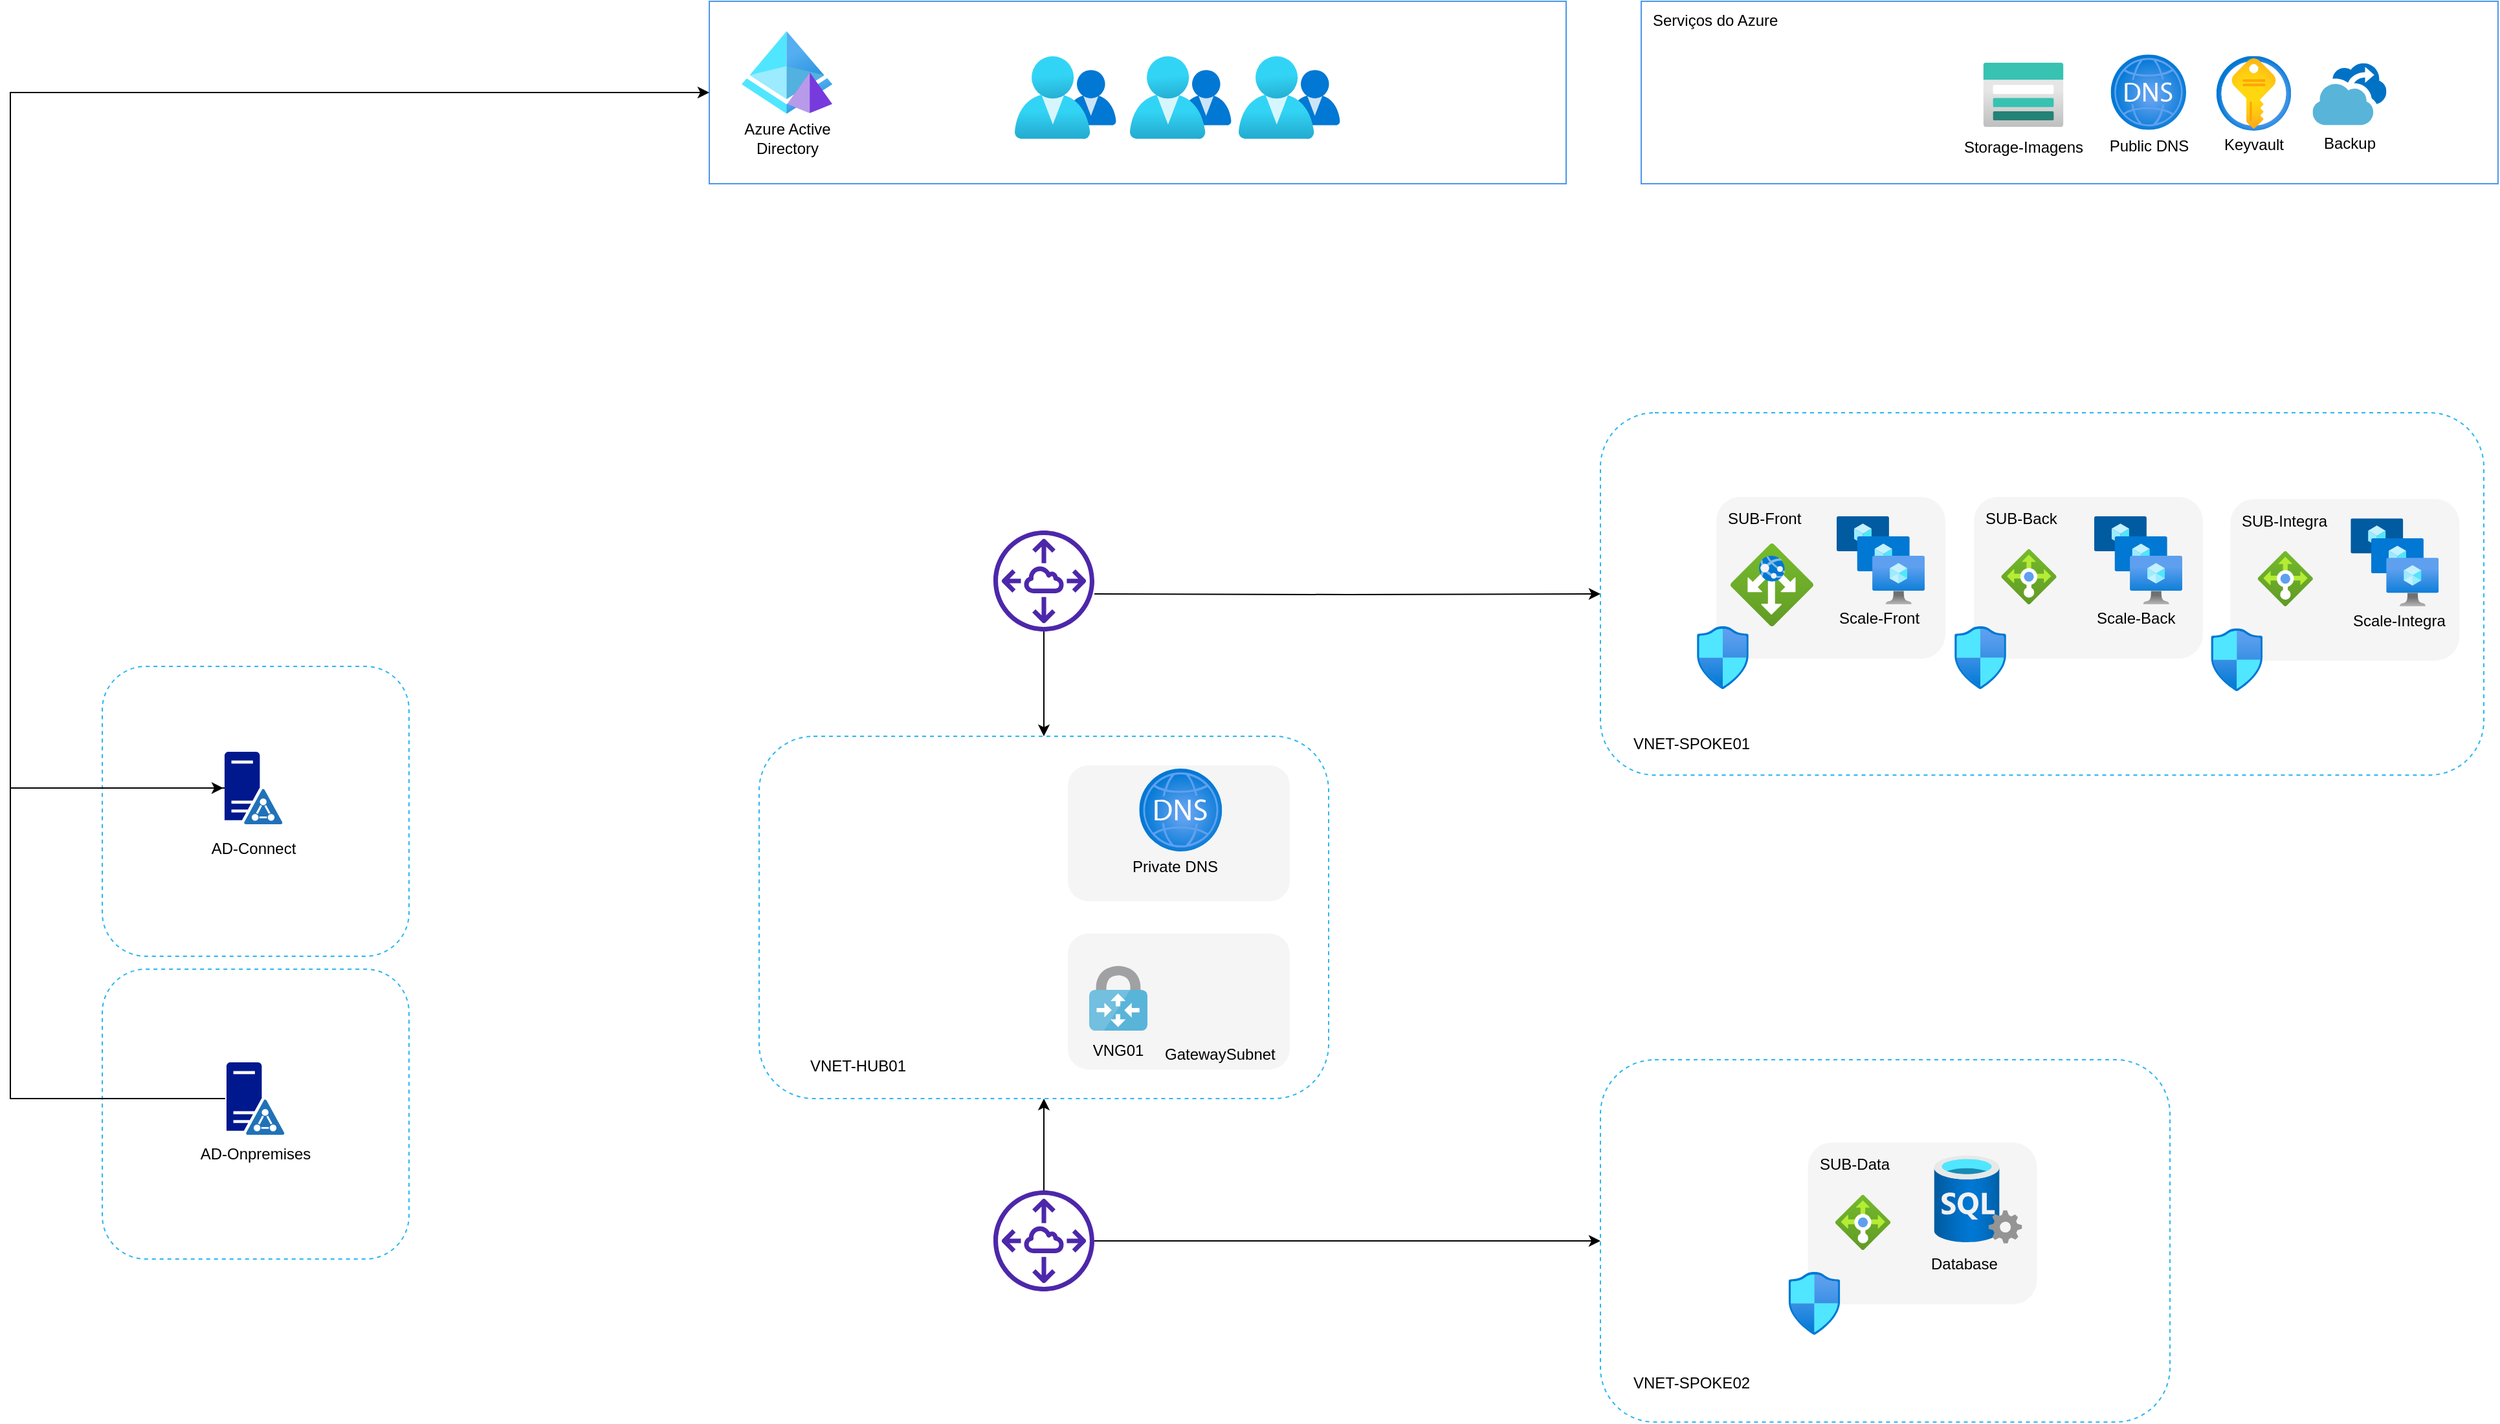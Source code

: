<mxfile version="20.8.10" type="device"><diagram name="Página-1" id="-37fiKzTfTFrvlBXJHoI"><mxGraphModel dx="3886" dy="1115" grid="0" gridSize="10" guides="1" tooltips="1" connect="1" arrows="1" fold="1" page="1" pageScale="1" pageWidth="1654" pageHeight="1169" math="0" shadow="0"><root><mxCell id="0"/><mxCell id="1" parent="0"/><mxCell id="YKMA5u9mrC6U9L60gqhi-4" value="" style="rounded=1;whiteSpace=wrap;html=1;dashed=1;fillColor=none;strokeColor=#29b6f2;" parent="1" vertex="1"><mxGeometry x="721.5" y="350" width="682.5" height="280" as="geometry"/></mxCell><mxCell id="nyhRWvDR_UMMaSh7DpGi-68" value="" style="rounded=0;whiteSpace=wrap;html=1;fillColor=none;fontColor=default;strokeColor=#4a97e9;" parent="1" vertex="1"><mxGeometry x="753" y="32" width="662" height="141" as="geometry"/></mxCell><mxCell id="nyhRWvDR_UMMaSh7DpGi-36" value="" style="group" parent="1" vertex="1" connectable="0"><mxGeometry x="811" y="415" width="177" height="148.57" as="geometry"/></mxCell><mxCell id="nyhRWvDR_UMMaSh7DpGi-37" value="" style="rounded=1;whiteSpace=wrap;html=1;dashed=1;strokeColor=none;fillColor=#f5f5f5;fontColor=#333333;" parent="nyhRWvDR_UMMaSh7DpGi-36" vertex="1"><mxGeometry width="177" height="125" as="geometry"/></mxCell><mxCell id="nyhRWvDR_UMMaSh7DpGi-38" value="" style="aspect=fixed;html=1;points=[];align=center;image;fontSize=12;image=img/lib/azure2/compute/VM_Scale_Sets.svg;strokeColor=#4a97e9;fontColor=default;fillColor=none;" parent="nyhRWvDR_UMMaSh7DpGi-36" vertex="1"><mxGeometry x="93.002" y="15" width="68" height="68" as="geometry"/></mxCell><mxCell id="nyhRWvDR_UMMaSh7DpGi-39" value="" style="aspect=fixed;html=1;points=[];align=center;image;fontSize=12;image=img/lib/azure2/networking/Application_Gateways.svg;strokeColor=#4a97e9;fontColor=default;fillColor=none;" parent="nyhRWvDR_UMMaSh7DpGi-36" vertex="1"><mxGeometry x="11" y="36" width="64" height="64" as="geometry"/></mxCell><mxCell id="nyhRWvDR_UMMaSh7DpGi-48" value="SUB-Front" style="text;html=1;strokeColor=none;fillColor=none;align=left;verticalAlign=middle;whiteSpace=wrap;rounded=0;" parent="nyhRWvDR_UMMaSh7DpGi-36" vertex="1"><mxGeometry x="7" y="6" width="71" height="22" as="geometry"/></mxCell><mxCell id="nyhRWvDR_UMMaSh7DpGi-63" value="Scale-Front" style="text;html=1;strokeColor=none;fillColor=none;align=left;verticalAlign=middle;whiteSpace=wrap;rounded=0;" parent="nyhRWvDR_UMMaSh7DpGi-36" vertex="1"><mxGeometry x="93" y="83" width="71" height="22" as="geometry"/></mxCell><mxCell id="nyhRWvDR_UMMaSh7DpGi-91" value="" style="aspect=fixed;html=1;points=[];align=center;image;fontSize=12;image=img/lib/azure2/networking/Network_Security_Groups.svg;fillColor=#00188d;" parent="nyhRWvDR_UMMaSh7DpGi-36" vertex="1"><mxGeometry x="-15" y="100" width="40" height="48.57" as="geometry"/></mxCell><mxCell id="YKMA5u9mrC6U9L60gqhi-1" value="" style="rounded=1;whiteSpace=wrap;html=1;dashed=1;fillColor=none;strokeColor=#29b6f2;" parent="1" vertex="1"><mxGeometry x="71.5" y="600" width="440" height="280" as="geometry"/></mxCell><mxCell id="nyhRWvDR_UMMaSh7DpGi-9" value="" style="rounded=1;whiteSpace=wrap;html=1;dashed=1;strokeColor=none;fillColor=#f5f5f5;fontColor=#333333;" parent="1" vertex="1"><mxGeometry x="310" y="752.5" width="171.5" height="105" as="geometry"/></mxCell><mxCell id="nyhRWvDR_UMMaSh7DpGi-4" value="" style="rounded=1;whiteSpace=wrap;html=1;dashed=1;fillColor=none;strokeColor=#29b6f2;" parent="1" vertex="1"><mxGeometry x="-436" y="546" width="237" height="224" as="geometry"/></mxCell><mxCell id="YKMA5u9mrC6U9L60gqhi-18" style="edgeStyle=orthogonalEdgeStyle;rounded=0;orthogonalLoop=1;jettySize=auto;html=1;" parent="1" target="YKMA5u9mrC6U9L60gqhi-4" edge="1"><mxGeometry relative="1" as="geometry"><mxPoint x="330.499" y="490" as="sourcePoint"/></mxGeometry></mxCell><mxCell id="YKMA5u9mrC6U9L60gqhi-19" style="edgeStyle=orthogonalEdgeStyle;rounded=0;orthogonalLoop=1;jettySize=auto;html=1;" parent="1" source="YKMA5u9mrC6U9L60gqhi-7" target="YKMA5u9mrC6U9L60gqhi-1" edge="1"><mxGeometry relative="1" as="geometry"/></mxCell><mxCell id="YKMA5u9mrC6U9L60gqhi-7" value="" style="sketch=0;outlineConnect=0;fontColor=#232F3E;gradientColor=none;fillColor=#4D27AA;strokeColor=none;dashed=0;verticalLabelPosition=bottom;verticalAlign=top;align=center;html=1;fontSize=12;fontStyle=0;aspect=fixed;pointerEvents=1;shape=mxgraph.aws4.peering;" parent="1" vertex="1"><mxGeometry x="252.5" y="441" width="78" height="78" as="geometry"/></mxCell><mxCell id="YKMA5u9mrC6U9L60gqhi-20" style="edgeStyle=orthogonalEdgeStyle;rounded=0;orthogonalLoop=1;jettySize=auto;html=1;entryX=0.5;entryY=1;entryDx=0;entryDy=0;" parent="1" source="YKMA5u9mrC6U9L60gqhi-8" target="YKMA5u9mrC6U9L60gqhi-1" edge="1"><mxGeometry relative="1" as="geometry"/></mxCell><mxCell id="YKMA5u9mrC6U9L60gqhi-21" style="edgeStyle=orthogonalEdgeStyle;rounded=0;orthogonalLoop=1;jettySize=auto;html=1;" parent="1" source="YKMA5u9mrC6U9L60gqhi-8" target="YKMA5u9mrC6U9L60gqhi-16" edge="1"><mxGeometry relative="1" as="geometry"/></mxCell><mxCell id="YKMA5u9mrC6U9L60gqhi-8" value="" style="sketch=0;outlineConnect=0;fontColor=#232F3E;gradientColor=none;fillColor=#4D27AA;strokeColor=none;dashed=0;verticalLabelPosition=bottom;verticalAlign=top;align=center;html=1;fontSize=12;fontStyle=0;aspect=fixed;pointerEvents=1;shape=mxgraph.aws4.peering;" parent="1" vertex="1"><mxGeometry x="252.5" y="951" width="78" height="78" as="geometry"/></mxCell><mxCell id="YKMA5u9mrC6U9L60gqhi-15" value="" style="rounded=1;whiteSpace=wrap;html=1;dashed=1;strokeColor=none;fillColor=#f5f5f5;fontColor=#333333;" parent="1" vertex="1"><mxGeometry x="310" y="622.5" width="171.5" height="105" as="geometry"/></mxCell><mxCell id="YKMA5u9mrC6U9L60gqhi-16" value="" style="rounded=1;whiteSpace=wrap;html=1;dashed=1;fillColor=none;strokeColor=#29b6f2;" parent="1" vertex="1"><mxGeometry x="721.5" y="850" width="440" height="280" as="geometry"/></mxCell><mxCell id="YKMA5u9mrC6U9L60gqhi-17" value="" style="rounded=1;whiteSpace=wrap;html=1;dashed=1;fillColor=none;strokeColor=#29b6f2;" parent="1" vertex="1"><mxGeometry x="-436" y="780" width="237" height="224" as="geometry"/></mxCell><mxCell id="YKMA5u9mrC6U9L60gqhi-23" value="GatewaySubnet" style="text;html=1;strokeColor=none;fillColor=none;align=left;verticalAlign=middle;whiteSpace=wrap;rounded=0;" parent="1" vertex="1"><mxGeometry x="383" y="831" width="96.5" height="30" as="geometry"/></mxCell><mxCell id="nyhRWvDR_UMMaSh7DpGi-3" value="" style="group" parent="1" vertex="1" connectable="0"><mxGeometry x="-366" y="852" width="97" height="86" as="geometry"/></mxCell><mxCell id="YKMA5u9mrC6U9L60gqhi-28" value="AD-Onpremises" style="text;html=1;strokeColor=none;fillColor=none;align=center;verticalAlign=middle;whiteSpace=wrap;rounded=0;" parent="nyhRWvDR_UMMaSh7DpGi-3" vertex="1"><mxGeometry y="56" width="97" height="30" as="geometry"/></mxCell><mxCell id="nyhRWvDR_UMMaSh7DpGi-2" value="" style="sketch=0;pointerEvents=1;shadow=0;dashed=0;html=1;strokeColor=none;fillColor=#00188d;labelPosition=center;verticalLabelPosition=bottom;verticalAlign=top;outlineConnect=0;align=center;shape=mxgraph.office.servers.active_directory_federation_services_server_blue;" parent="nyhRWvDR_UMMaSh7DpGi-3" vertex="1"><mxGeometry x="26" width="45" height="56" as="geometry"/></mxCell><mxCell id="nyhRWvDR_UMMaSh7DpGi-5" value="" style="group" parent="1" vertex="1" connectable="0"><mxGeometry x="-354" y="612" width="70" height="90" as="geometry"/></mxCell><mxCell id="YKMA5u9mrC6U9L60gqhi-27" value="AD-Connect" style="text;html=1;strokeColor=none;fillColor=none;align=center;verticalAlign=middle;whiteSpace=wrap;rounded=0;" parent="nyhRWvDR_UMMaSh7DpGi-5" vertex="1"><mxGeometry y="60" width="70" height="30" as="geometry"/></mxCell><mxCell id="nyhRWvDR_UMMaSh7DpGi-1" value="" style="sketch=0;pointerEvents=1;shadow=0;dashed=0;html=1;strokeColor=none;fillColor=#00188d;labelPosition=center;verticalLabelPosition=bottom;verticalAlign=top;outlineConnect=0;align=center;shape=mxgraph.office.servers.active_directory_federation_services_server_blue;" parent="nyhRWvDR_UMMaSh7DpGi-5" vertex="1"><mxGeometry x="12.5" width="45" height="56" as="geometry"/></mxCell><mxCell id="nyhRWvDR_UMMaSh7DpGi-7" value="" style="group" parent="1" vertex="1" connectable="0"><mxGeometry x="319" y="777.5" width="60" height="80" as="geometry"/></mxCell><mxCell id="YKMA5u9mrC6U9L60gqhi-22" value="" style="sketch=0;aspect=fixed;html=1;points=[];align=center;image;fontSize=12;image=img/lib/mscae/VPN_Gateway.svg;dashed=1;strokeColor=#29b6f2;fillColor=none;" parent="nyhRWvDR_UMMaSh7DpGi-7" vertex="1"><mxGeometry x="7.5" width="45" height="50" as="geometry"/></mxCell><mxCell id="YKMA5u9mrC6U9L60gqhi-24" value="VNG01" style="text;html=1;strokeColor=none;fillColor=none;align=center;verticalAlign=middle;whiteSpace=wrap;rounded=0;" parent="nyhRWvDR_UMMaSh7DpGi-7" vertex="1"><mxGeometry y="50" width="60" height="30" as="geometry"/></mxCell><mxCell id="nyhRWvDR_UMMaSh7DpGi-11" value="VNET-HUB01" style="text;html=1;strokeColor=none;fillColor=none;align=left;verticalAlign=middle;whiteSpace=wrap;rounded=0;" parent="1" vertex="1"><mxGeometry x="109" y="840" width="96.5" height="30" as="geometry"/></mxCell><mxCell id="nyhRWvDR_UMMaSh7DpGi-14" value="VNET-SPOKE01" style="text;html=1;strokeColor=none;fillColor=none;align=left;verticalAlign=middle;whiteSpace=wrap;rounded=0;" parent="1" vertex="1"><mxGeometry x="745" y="591" width="96.5" height="30" as="geometry"/></mxCell><mxCell id="nyhRWvDR_UMMaSh7DpGi-15" value="VNET-SPOKE02" style="text;html=1;strokeColor=none;fillColor=none;align=left;verticalAlign=middle;whiteSpace=wrap;rounded=0;" parent="1" vertex="1"><mxGeometry x="745" y="1085" width="96.5" height="30" as="geometry"/></mxCell><mxCell id="nyhRWvDR_UMMaSh7DpGi-19" value="" style="rounded=0;whiteSpace=wrap;html=1;fillColor=none;fontColor=default;strokeColor=#4a97e9;" parent="1" vertex="1"><mxGeometry x="33" y="32" width="662" height="141" as="geometry"/></mxCell><mxCell id="nyhRWvDR_UMMaSh7DpGi-20" style="edgeStyle=orthogonalEdgeStyle;rounded=0;orthogonalLoop=1;jettySize=auto;html=1;entryX=0;entryY=0.5;entryDx=0;entryDy=0;fontColor=default;" parent="1" source="nyhRWvDR_UMMaSh7DpGi-1" target="nyhRWvDR_UMMaSh7DpGi-19" edge="1"><mxGeometry relative="1" as="geometry"><Array as="points"><mxPoint x="-507" y="640"/><mxPoint x="-507" y="103"/></Array></mxGeometry></mxCell><mxCell id="nyhRWvDR_UMMaSh7DpGi-21" style="edgeStyle=orthogonalEdgeStyle;rounded=0;orthogonalLoop=1;jettySize=auto;html=1;fontColor=default;" parent="1" edge="1"><mxGeometry relative="1" as="geometry"><mxPoint x="-341" y="880" as="sourcePoint"/><mxPoint x="-342.5" y="640.0" as="targetPoint"/><Array as="points"><mxPoint x="-507" y="880"/><mxPoint x="-507" y="640"/></Array></mxGeometry></mxCell><mxCell id="nyhRWvDR_UMMaSh7DpGi-24" value="" style="group" parent="1" vertex="1" connectable="0"><mxGeometry x="44.75" y="55" width="96.5" height="97.5" as="geometry"/></mxCell><mxCell id="nyhRWvDR_UMMaSh7DpGi-22" value="" style="aspect=fixed;html=1;points=[];align=center;image;fontSize=12;image=img/lib/azure2/identity/Azure_AD_Domain_Services.svg;strokeColor=#4a97e9;fontColor=default;fillColor=none;" parent="nyhRWvDR_UMMaSh7DpGi-24" vertex="1"><mxGeometry x="13.25" width="70" height="64" as="geometry"/></mxCell><mxCell id="nyhRWvDR_UMMaSh7DpGi-23" value="Azure Active Directory" style="text;html=1;strokeColor=none;fillColor=none;align=center;verticalAlign=middle;whiteSpace=wrap;rounded=0;" parent="nyhRWvDR_UMMaSh7DpGi-24" vertex="1"><mxGeometry y="67.5" width="96.5" height="30" as="geometry"/></mxCell><mxCell id="nyhRWvDR_UMMaSh7DpGi-27" value="" style="aspect=fixed;html=1;points=[];align=center;image;fontSize=12;image=img/lib/azure2/identity/Groups.svg;strokeColor=#4a97e9;fontColor=default;fillColor=none;" parent="1" vertex="1"><mxGeometry x="269" y="74.25" width="78.32" height="64.5" as="geometry"/></mxCell><mxCell id="nyhRWvDR_UMMaSh7DpGi-28" value="" style="aspect=fixed;html=1;points=[];align=center;image;fontSize=12;image=img/lib/azure2/identity/Groups.svg;strokeColor=#4a97e9;fontColor=default;fillColor=none;" parent="1" vertex="1"><mxGeometry x="358" y="74.25" width="78.32" height="64.5" as="geometry"/></mxCell><mxCell id="nyhRWvDR_UMMaSh7DpGi-29" value="" style="aspect=fixed;html=1;points=[];align=center;image;fontSize=12;image=img/lib/azure2/identity/Groups.svg;strokeColor=#4a97e9;fontColor=default;fillColor=none;" parent="1" vertex="1"><mxGeometry x="442" y="74.25" width="78.32" height="64.5" as="geometry"/></mxCell><mxCell id="nyhRWvDR_UMMaSh7DpGi-72" value="Serviços do Azure" style="text;html=1;strokeColor=none;fillColor=none;align=left;verticalAlign=middle;whiteSpace=wrap;rounded=0;" parent="1" vertex="1"><mxGeometry x="760" y="32" width="121" height="30" as="geometry"/></mxCell><mxCell id="nyhRWvDR_UMMaSh7DpGi-75" value="" style="aspect=fixed;html=1;points=[];align=center;image;fontSize=12;image=img/lib/azure2/networking/DNS_Zones.svg;strokeColor=#4a97e9;fontColor=default;fillColor=none;" parent="1" vertex="1"><mxGeometry x="365.16" y="625" width="64" height="64" as="geometry"/></mxCell><mxCell id="nyhRWvDR_UMMaSh7DpGi-76" value="Private DNS" style="text;html=1;strokeColor=none;fillColor=none;align=left;verticalAlign=middle;whiteSpace=wrap;rounded=0;" parent="1" vertex="1"><mxGeometry x="358" y="686" width="96.5" height="30" as="geometry"/></mxCell><mxCell id="nyhRWvDR_UMMaSh7DpGi-124" value="" style="group" parent="1" vertex="1" connectable="0"><mxGeometry x="995.0" y="415.0" width="192" height="148.57" as="geometry"/></mxCell><mxCell id="nyhRWvDR_UMMaSh7DpGi-111" value="" style="rounded=1;whiteSpace=wrap;html=1;dashed=1;strokeColor=none;fillColor=#f5f5f5;fontColor=#333333;" parent="nyhRWvDR_UMMaSh7DpGi-124" vertex="1"><mxGeometry x="15" width="177" height="125" as="geometry"/></mxCell><mxCell id="nyhRWvDR_UMMaSh7DpGi-112" value="" style="aspect=fixed;html=1;points=[];align=center;image;fontSize=12;image=img/lib/azure2/compute/VM_Scale_Sets.svg;strokeColor=#4a97e9;fontColor=default;fillColor=none;" parent="nyhRWvDR_UMMaSh7DpGi-124" vertex="1"><mxGeometry x="108.002" y="15" width="68" height="68" as="geometry"/></mxCell><mxCell id="nyhRWvDR_UMMaSh7DpGi-114" value="SUB-Back" style="text;html=1;strokeColor=none;fillColor=none;align=left;verticalAlign=middle;whiteSpace=wrap;rounded=0;" parent="nyhRWvDR_UMMaSh7DpGi-124" vertex="1"><mxGeometry x="22" y="6" width="71" height="22" as="geometry"/></mxCell><mxCell id="nyhRWvDR_UMMaSh7DpGi-115" value="Scale-Back" style="text;html=1;strokeColor=none;fillColor=none;align=left;verticalAlign=middle;whiteSpace=wrap;rounded=0;" parent="nyhRWvDR_UMMaSh7DpGi-124" vertex="1"><mxGeometry x="108" y="83" width="71" height="22" as="geometry"/></mxCell><mxCell id="nyhRWvDR_UMMaSh7DpGi-116" value="" style="aspect=fixed;html=1;points=[];align=center;image;fontSize=12;image=img/lib/azure2/networking/Network_Security_Groups.svg;fillColor=#00188d;" parent="nyhRWvDR_UMMaSh7DpGi-124" vertex="1"><mxGeometry y="100" width="40" height="48.57" as="geometry"/></mxCell><mxCell id="nyhRWvDR_UMMaSh7DpGi-117" value="" style="aspect=fixed;html=1;points=[];align=center;image;fontSize=12;image=img/lib/azure2/networking/Load_Balancers.svg;strokeColor=#4a97e9;fontColor=default;fillColor=none;" parent="nyhRWvDR_UMMaSh7DpGi-124" vertex="1"><mxGeometry x="36.2" y="40.407" width="42.596" height="42.596" as="geometry"/></mxCell><mxCell id="nyhRWvDR_UMMaSh7DpGi-125" value="" style="group" parent="1" vertex="1" connectable="0"><mxGeometry x="1193.13" y="416.57" width="192" height="148.57" as="geometry"/></mxCell><mxCell id="nyhRWvDR_UMMaSh7DpGi-118" value="" style="rounded=1;whiteSpace=wrap;html=1;dashed=1;strokeColor=none;fillColor=#f5f5f5;fontColor=#333333;" parent="nyhRWvDR_UMMaSh7DpGi-125" vertex="1"><mxGeometry x="15" width="177" height="125" as="geometry"/></mxCell><mxCell id="nyhRWvDR_UMMaSh7DpGi-119" value="" style="aspect=fixed;html=1;points=[];align=center;image;fontSize=12;image=img/lib/azure2/compute/VM_Scale_Sets.svg;strokeColor=#4a97e9;fontColor=default;fillColor=none;" parent="nyhRWvDR_UMMaSh7DpGi-125" vertex="1"><mxGeometry x="108.002" y="15" width="68" height="68" as="geometry"/></mxCell><mxCell id="nyhRWvDR_UMMaSh7DpGi-120" value="SUB-Integra" style="text;html=1;strokeColor=none;fillColor=none;align=left;verticalAlign=middle;whiteSpace=wrap;rounded=0;" parent="nyhRWvDR_UMMaSh7DpGi-125" vertex="1"><mxGeometry x="22" y="6" width="71" height="22" as="geometry"/></mxCell><mxCell id="nyhRWvDR_UMMaSh7DpGi-121" value="Scale-Integra" style="text;html=1;strokeColor=none;fillColor=none;align=left;verticalAlign=middle;whiteSpace=wrap;rounded=0;" parent="nyhRWvDR_UMMaSh7DpGi-125" vertex="1"><mxGeometry x="108" y="83.0" width="77" height="22" as="geometry"/></mxCell><mxCell id="nyhRWvDR_UMMaSh7DpGi-122" value="" style="aspect=fixed;html=1;points=[];align=center;image;fontSize=12;image=img/lib/azure2/networking/Network_Security_Groups.svg;fillColor=#00188d;" parent="nyhRWvDR_UMMaSh7DpGi-125" vertex="1"><mxGeometry y="100" width="40" height="48.57" as="geometry"/></mxCell><mxCell id="nyhRWvDR_UMMaSh7DpGi-123" value="" style="aspect=fixed;html=1;points=[];align=center;image;fontSize=12;image=img/lib/azure2/networking/Load_Balancers.svg;strokeColor=#4a97e9;fontColor=default;fillColor=none;" parent="nyhRWvDR_UMMaSh7DpGi-125" vertex="1"><mxGeometry x="36.2" y="40.407" width="42.596" height="42.596" as="geometry"/></mxCell><mxCell id="nyhRWvDR_UMMaSh7DpGi-126" value="" style="group" parent="1" vertex="1" connectable="0"><mxGeometry x="866.75" y="914.0" width="192" height="148.57" as="geometry"/></mxCell><mxCell id="nyhRWvDR_UMMaSh7DpGi-135" value="" style="group" parent="nyhRWvDR_UMMaSh7DpGi-126" vertex="1" connectable="0"><mxGeometry width="192" height="148.57" as="geometry"/></mxCell><mxCell id="nyhRWvDR_UMMaSh7DpGi-127" value="" style="rounded=1;whiteSpace=wrap;html=1;dashed=1;strokeColor=none;fillColor=#f5f5f5;fontColor=#333333;" parent="nyhRWvDR_UMMaSh7DpGi-135" vertex="1"><mxGeometry x="15" width="177" height="125" as="geometry"/></mxCell><mxCell id="nyhRWvDR_UMMaSh7DpGi-129" value="SUB-Data" style="text;html=1;strokeColor=none;fillColor=none;align=left;verticalAlign=middle;whiteSpace=wrap;rounded=0;" parent="nyhRWvDR_UMMaSh7DpGi-135" vertex="1"><mxGeometry x="22" y="6" width="71" height="22" as="geometry"/></mxCell><mxCell id="nyhRWvDR_UMMaSh7DpGi-130" value="Database" style="text;html=1;strokeColor=none;fillColor=none;align=left;verticalAlign=middle;whiteSpace=wrap;rounded=0;" parent="nyhRWvDR_UMMaSh7DpGi-135" vertex="1"><mxGeometry x="108" y="83.0" width="77" height="22" as="geometry"/></mxCell><mxCell id="nyhRWvDR_UMMaSh7DpGi-131" value="" style="aspect=fixed;html=1;points=[];align=center;image;fontSize=12;image=img/lib/azure2/networking/Network_Security_Groups.svg;fillColor=#00188d;" parent="nyhRWvDR_UMMaSh7DpGi-135" vertex="1"><mxGeometry y="100" width="40" height="48.57" as="geometry"/></mxCell><mxCell id="nyhRWvDR_UMMaSh7DpGi-132" value="" style="aspect=fixed;html=1;points=[];align=center;image;fontSize=12;image=img/lib/azure2/networking/Load_Balancers.svg;strokeColor=#4a97e9;fontColor=default;fillColor=none;" parent="nyhRWvDR_UMMaSh7DpGi-135" vertex="1"><mxGeometry x="36.2" y="40.407" width="42.596" height="42.596" as="geometry"/></mxCell><mxCell id="nyhRWvDR_UMMaSh7DpGi-134" value="" style="aspect=fixed;html=1;points=[];align=center;image;fontSize=12;image=img/lib/azure2/databases/SQL_Server.svg;strokeColor=#4a97e9;fontColor=default;fillColor=none;" parent="nyhRWvDR_UMMaSh7DpGi-135" vertex="1"><mxGeometry x="112.5" y="10.0" width="68" height="68" as="geometry"/></mxCell><mxCell id="o30hu_h_-VP9C0Kiq-pR-5" value="" style="group" vertex="1" connectable="0" parent="1"><mxGeometry x="1252" y="79.89" width="96.5" height="72.11" as="geometry"/></mxCell><mxCell id="nyhRWvDR_UMMaSh7DpGi-77" value="" style="sketch=0;aspect=fixed;html=1;points=[];align=center;image;fontSize=12;image=img/lib/mscae/Backup.svg;strokeColor=#4a97e9;fontColor=default;fillColor=none;" parent="o30hu_h_-VP9C0Kiq-pR-5" vertex="1"><mxGeometry x="19.75" width="57" height="47.88" as="geometry"/></mxCell><mxCell id="nyhRWvDR_UMMaSh7DpGi-78" value="Backup" style="text;html=1;strokeColor=none;fillColor=none;align=center;verticalAlign=middle;whiteSpace=wrap;rounded=0;" parent="o30hu_h_-VP9C0Kiq-pR-5" vertex="1"><mxGeometry y="51.36" width="96.5" height="20.75" as="geometry"/></mxCell><mxCell id="o30hu_h_-VP9C0Kiq-pR-6" value="" style="group" vertex="1" connectable="0" parent="1"><mxGeometry x="1178" y="74.25" width="96.5" height="78.75" as="geometry"/></mxCell><mxCell id="nyhRWvDR_UMMaSh7DpGi-71" value="" style="aspect=fixed;html=1;points=[];align=center;image;fontSize=12;image=img/lib/azure2/security/Key_Vaults.svg;strokeColor=#4a97e9;fontColor=default;fillColor=none;" parent="o30hu_h_-VP9C0Kiq-pR-6" vertex="1"><mxGeometry x="19.37" width="57.75" height="57.75" as="geometry"/></mxCell><mxCell id="nyhRWvDR_UMMaSh7DpGi-74" value="Keyvault" style="text;html=1;strokeColor=none;fillColor=none;align=center;verticalAlign=middle;whiteSpace=wrap;rounded=0;" parent="o30hu_h_-VP9C0Kiq-pR-6" vertex="1"><mxGeometry y="58" width="96.5" height="20.75" as="geometry"/></mxCell><mxCell id="o30hu_h_-VP9C0Kiq-pR-7" value="" style="group" vertex="1" connectable="0" parent="1"><mxGeometry x="1096.63" y="73.12" width="96.5" height="81.38" as="geometry"/></mxCell><mxCell id="nyhRWvDR_UMMaSh7DpGi-70" value="" style="aspect=fixed;html=1;points=[];align=center;image;fontSize=12;image=img/lib/azure2/networking/DNS_Zones.svg;strokeColor=#4a97e9;fontColor=default;fillColor=none;" parent="o30hu_h_-VP9C0Kiq-pR-7" vertex="1"><mxGeometry x="19.12" width="58.25" height="58.25" as="geometry"/></mxCell><mxCell id="nyhRWvDR_UMMaSh7DpGi-73" value="Public DNS" style="text;html=1;strokeColor=none;fillColor=none;align=center;verticalAlign=middle;whiteSpace=wrap;rounded=0;" parent="o30hu_h_-VP9C0Kiq-pR-7" vertex="1"><mxGeometry y="61.13" width="96.5" height="20.25" as="geometry"/></mxCell><mxCell id="o30hu_h_-VP9C0Kiq-pR-8" value="" style="group" vertex="1" connectable="0" parent="1"><mxGeometry x="1000" y="79.41" width="96.5" height="75.97" as="geometry"/></mxCell><mxCell id="nyhRWvDR_UMMaSh7DpGi-67" value="" style="aspect=fixed;html=1;points=[];align=center;image;fontSize=12;image=img/lib/azure2/storage/Storage_Accounts.svg;strokeColor=#4a97e9;fontColor=default;fillColor=none;" parent="o30hu_h_-VP9C0Kiq-pR-8" vertex="1"><mxGeometry x="17.19" width="62.12" height="49.7" as="geometry"/></mxCell><mxCell id="nyhRWvDR_UMMaSh7DpGi-69" value="Storage-Imagens" style="text;html=1;strokeColor=none;fillColor=none;align=center;verticalAlign=middle;whiteSpace=wrap;rounded=0;" parent="o30hu_h_-VP9C0Kiq-pR-8" vertex="1"><mxGeometry y="55.72" width="96.5" height="20.25" as="geometry"/></mxCell></root></mxGraphModel></diagram></mxfile>